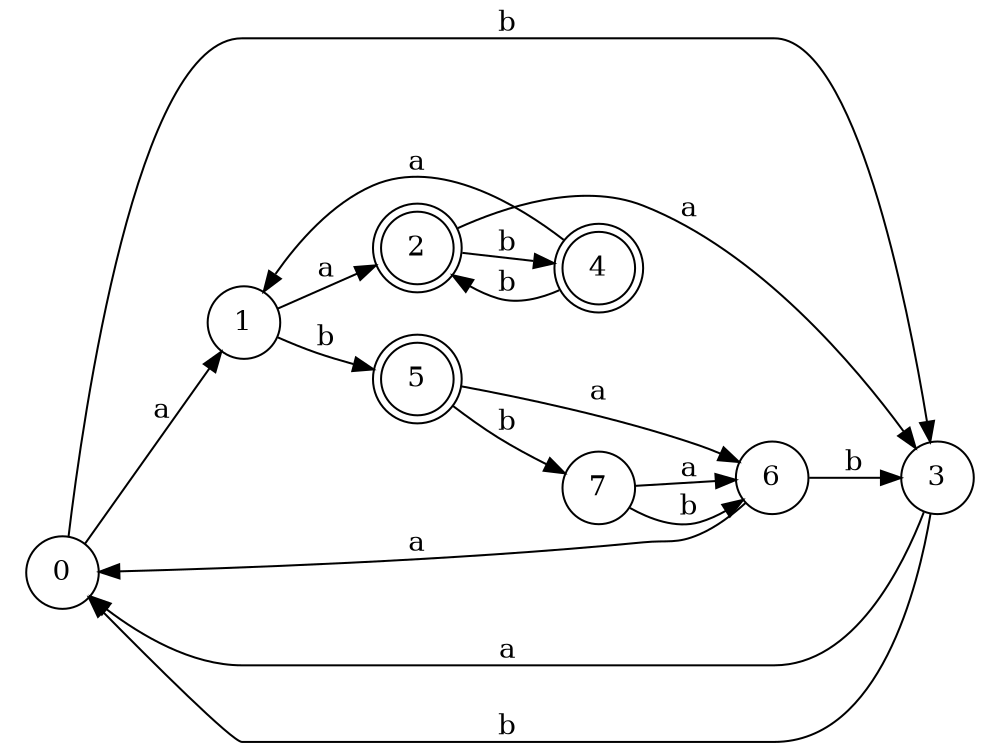 digraph n7_8 {
__start0 [label="" shape="none"];

rankdir=LR;
size="8,5";

s0 [style="filled", color="black", fillcolor="white" shape="circle", label="0"];
s1 [style="filled", color="black", fillcolor="white" shape="circle", label="1"];
s2 [style="rounded,filled", color="black", fillcolor="white" shape="doublecircle", label="2"];
s3 [style="filled", color="black", fillcolor="white" shape="circle", label="3"];
s4 [style="rounded,filled", color="black", fillcolor="white" shape="doublecircle", label="4"];
s5 [style="rounded,filled", color="black", fillcolor="white" shape="doublecircle", label="5"];
s6 [style="filled", color="black", fillcolor="white" shape="circle", label="6"];
s7 [style="filled", color="black", fillcolor="white" shape="circle", label="7"];
s0 -> s1 [label="a"];
s0 -> s3 [label="b"];
s1 -> s2 [label="a"];
s1 -> s5 [label="b"];
s2 -> s3 [label="a"];
s2 -> s4 [label="b"];
s3 -> s0 [label="a"];
s3 -> s0 [label="b"];
s4 -> s1 [label="a"];
s4 -> s2 [label="b"];
s5 -> s6 [label="a"];
s5 -> s7 [label="b"];
s6 -> s0 [label="a"];
s6 -> s3 [label="b"];
s7 -> s6 [label="a"];
s7 -> s6 [label="b"];

}